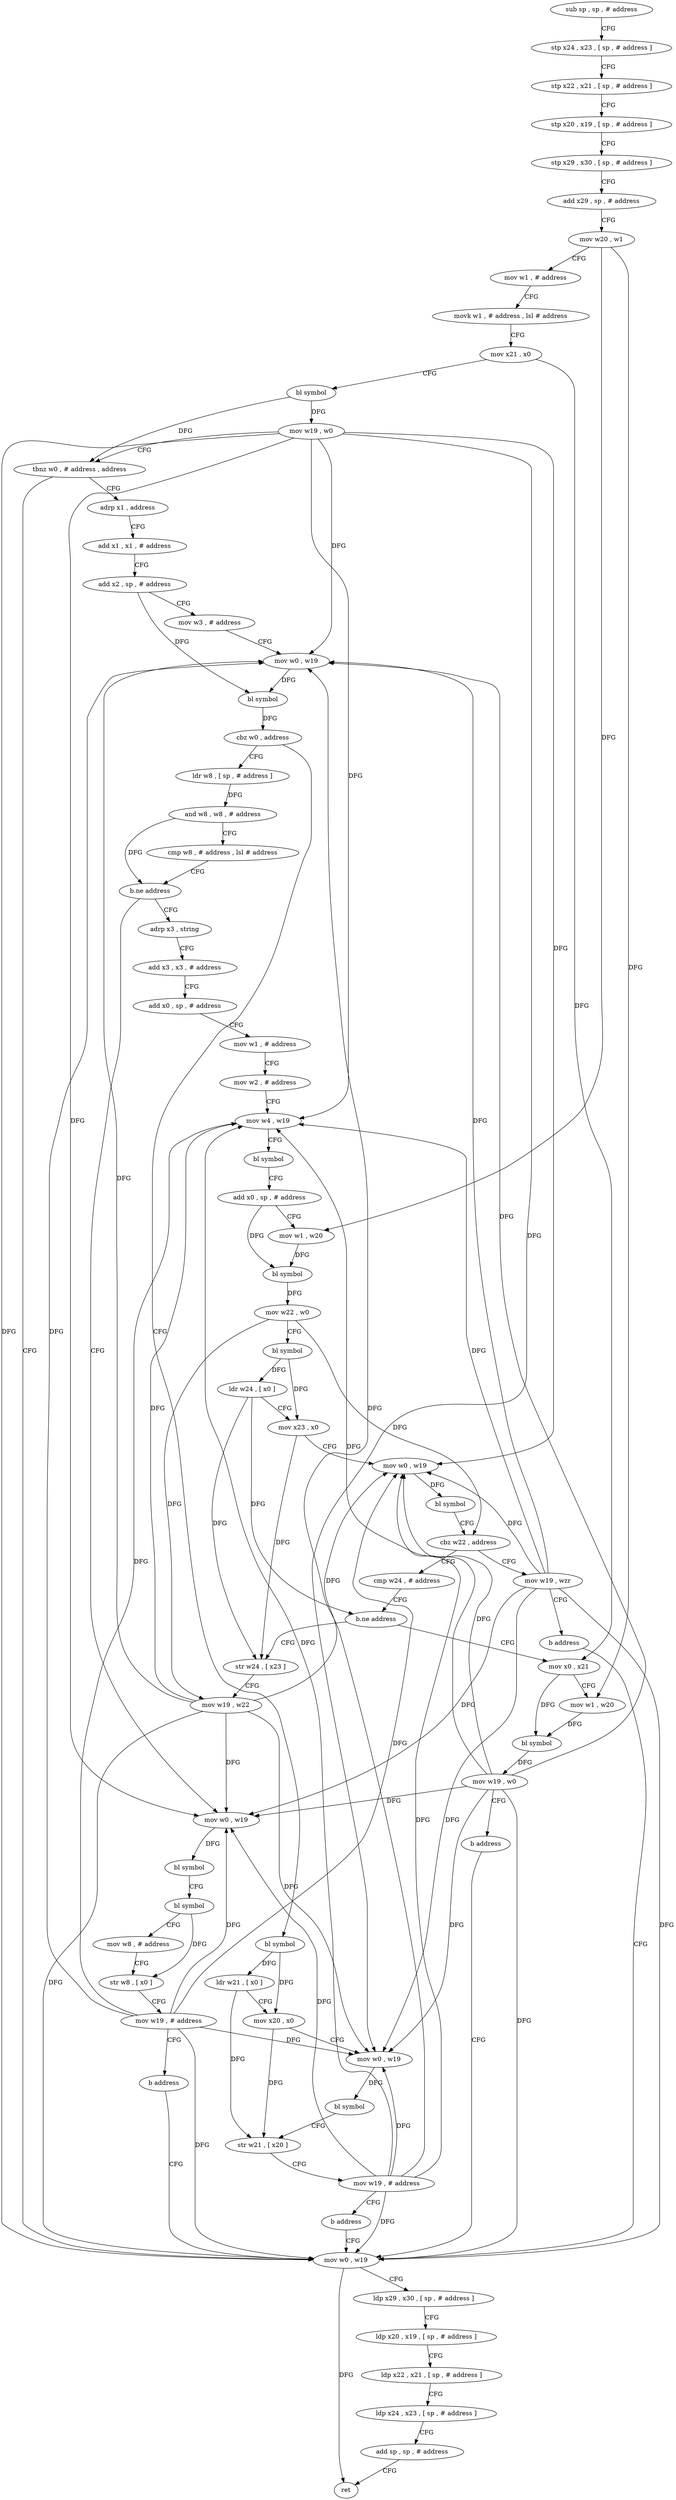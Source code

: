 digraph "func" {
"4271656" [label = "sub sp , sp , # address" ]
"4271660" [label = "stp x24 , x23 , [ sp , # address ]" ]
"4271664" [label = "stp x22 , x21 , [ sp , # address ]" ]
"4271668" [label = "stp x20 , x19 , [ sp , # address ]" ]
"4271672" [label = "stp x29 , x30 , [ sp , # address ]" ]
"4271676" [label = "add x29 , sp , # address" ]
"4271680" [label = "mov w20 , w1" ]
"4271684" [label = "mov w1 , # address" ]
"4271688" [label = "movk w1 , # address , lsl # address" ]
"4271692" [label = "mov x21 , x0" ]
"4271696" [label = "bl symbol" ]
"4271700" [label = "mov w19 , w0" ]
"4271704" [label = "tbnz w0 , # address , address" ]
"4271924" [label = "mov w0 , w19" ]
"4271708" [label = "adrp x1 , address" ]
"4271928" [label = "ldp x29 , x30 , [ sp , # address ]" ]
"4271932" [label = "ldp x20 , x19 , [ sp , # address ]" ]
"4271936" [label = "ldp x22 , x21 , [ sp , # address ]" ]
"4271940" [label = "ldp x24 , x23 , [ sp , # address ]" ]
"4271944" [label = "add sp , sp , # address" ]
"4271948" [label = "ret" ]
"4271712" [label = "add x1 , x1 , # address" ]
"4271716" [label = "add x2 , sp , # address" ]
"4271720" [label = "mov w3 , # address" ]
"4271724" [label = "mov w0 , w19" ]
"4271728" [label = "bl symbol" ]
"4271732" [label = "cbz w0 , address" ]
"4271768" [label = "ldr w8 , [ sp , # address ]" ]
"4271736" [label = "bl symbol" ]
"4271772" [label = "and w8 , w8 , # address" ]
"4271776" [label = "cmp w8 , # address , lsl # address" ]
"4271780" [label = "b.ne address" ]
"4271812" [label = "adrp x3 , string" ]
"4271784" [label = "mov w0 , w19" ]
"4271740" [label = "ldr w21 , [ x0 ]" ]
"4271744" [label = "mov x20 , x0" ]
"4271748" [label = "mov w0 , w19" ]
"4271752" [label = "bl symbol" ]
"4271756" [label = "str w21 , [ x20 ]" ]
"4271760" [label = "mov w19 , # address" ]
"4271764" [label = "b address" ]
"4271816" [label = "add x3 , x3 , # address" ]
"4271820" [label = "add x0 , sp , # address" ]
"4271824" [label = "mov w1 , # address" ]
"4271828" [label = "mov w2 , # address" ]
"4271832" [label = "mov w4 , w19" ]
"4271836" [label = "bl symbol" ]
"4271840" [label = "add x0 , sp , # address" ]
"4271844" [label = "mov w1 , w20" ]
"4271848" [label = "bl symbol" ]
"4271852" [label = "mov w22 , w0" ]
"4271856" [label = "bl symbol" ]
"4271860" [label = "ldr w24 , [ x0 ]" ]
"4271864" [label = "mov x23 , x0" ]
"4271868" [label = "mov w0 , w19" ]
"4271872" [label = "bl symbol" ]
"4271876" [label = "cbz w22 , address" ]
"4271908" [label = "mov w19 , wzr" ]
"4271880" [label = "cmp w24 , # address" ]
"4271788" [label = "bl symbol" ]
"4271792" [label = "bl symbol" ]
"4271796" [label = "mov w8 , # address" ]
"4271800" [label = "str w8 , [ x0 ]" ]
"4271804" [label = "mov w19 , # address" ]
"4271808" [label = "b address" ]
"4271912" [label = "b address" ]
"4271884" [label = "b.ne address" ]
"4271916" [label = "str w24 , [ x23 ]" ]
"4271888" [label = "mov x0 , x21" ]
"4271920" [label = "mov w19 , w22" ]
"4271892" [label = "mov w1 , w20" ]
"4271896" [label = "bl symbol" ]
"4271900" [label = "mov w19 , w0" ]
"4271904" [label = "b address" ]
"4271656" -> "4271660" [ label = "CFG" ]
"4271660" -> "4271664" [ label = "CFG" ]
"4271664" -> "4271668" [ label = "CFG" ]
"4271668" -> "4271672" [ label = "CFG" ]
"4271672" -> "4271676" [ label = "CFG" ]
"4271676" -> "4271680" [ label = "CFG" ]
"4271680" -> "4271684" [ label = "CFG" ]
"4271680" -> "4271844" [ label = "DFG" ]
"4271680" -> "4271892" [ label = "DFG" ]
"4271684" -> "4271688" [ label = "CFG" ]
"4271688" -> "4271692" [ label = "CFG" ]
"4271692" -> "4271696" [ label = "CFG" ]
"4271692" -> "4271888" [ label = "DFG" ]
"4271696" -> "4271700" [ label = "DFG" ]
"4271696" -> "4271704" [ label = "DFG" ]
"4271700" -> "4271704" [ label = "CFG" ]
"4271700" -> "4271924" [ label = "DFG" ]
"4271700" -> "4271724" [ label = "DFG" ]
"4271700" -> "4271748" [ label = "DFG" ]
"4271700" -> "4271832" [ label = "DFG" ]
"4271700" -> "4271868" [ label = "DFG" ]
"4271700" -> "4271784" [ label = "DFG" ]
"4271704" -> "4271924" [ label = "CFG" ]
"4271704" -> "4271708" [ label = "CFG" ]
"4271924" -> "4271928" [ label = "CFG" ]
"4271924" -> "4271948" [ label = "DFG" ]
"4271708" -> "4271712" [ label = "CFG" ]
"4271928" -> "4271932" [ label = "CFG" ]
"4271932" -> "4271936" [ label = "CFG" ]
"4271936" -> "4271940" [ label = "CFG" ]
"4271940" -> "4271944" [ label = "CFG" ]
"4271944" -> "4271948" [ label = "CFG" ]
"4271712" -> "4271716" [ label = "CFG" ]
"4271716" -> "4271720" [ label = "CFG" ]
"4271716" -> "4271728" [ label = "DFG" ]
"4271720" -> "4271724" [ label = "CFG" ]
"4271724" -> "4271728" [ label = "DFG" ]
"4271728" -> "4271732" [ label = "DFG" ]
"4271732" -> "4271768" [ label = "CFG" ]
"4271732" -> "4271736" [ label = "CFG" ]
"4271768" -> "4271772" [ label = "DFG" ]
"4271736" -> "4271740" [ label = "DFG" ]
"4271736" -> "4271744" [ label = "DFG" ]
"4271772" -> "4271776" [ label = "CFG" ]
"4271772" -> "4271780" [ label = "DFG" ]
"4271776" -> "4271780" [ label = "CFG" ]
"4271780" -> "4271812" [ label = "CFG" ]
"4271780" -> "4271784" [ label = "CFG" ]
"4271812" -> "4271816" [ label = "CFG" ]
"4271784" -> "4271788" [ label = "DFG" ]
"4271740" -> "4271744" [ label = "CFG" ]
"4271740" -> "4271756" [ label = "DFG" ]
"4271744" -> "4271748" [ label = "CFG" ]
"4271744" -> "4271756" [ label = "DFG" ]
"4271748" -> "4271752" [ label = "DFG" ]
"4271752" -> "4271756" [ label = "CFG" ]
"4271756" -> "4271760" [ label = "CFG" ]
"4271760" -> "4271764" [ label = "CFG" ]
"4271760" -> "4271924" [ label = "DFG" ]
"4271760" -> "4271724" [ label = "DFG" ]
"4271760" -> "4271748" [ label = "DFG" ]
"4271760" -> "4271832" [ label = "DFG" ]
"4271760" -> "4271868" [ label = "DFG" ]
"4271760" -> "4271784" [ label = "DFG" ]
"4271764" -> "4271924" [ label = "CFG" ]
"4271816" -> "4271820" [ label = "CFG" ]
"4271820" -> "4271824" [ label = "CFG" ]
"4271824" -> "4271828" [ label = "CFG" ]
"4271828" -> "4271832" [ label = "CFG" ]
"4271832" -> "4271836" [ label = "CFG" ]
"4271836" -> "4271840" [ label = "CFG" ]
"4271840" -> "4271844" [ label = "CFG" ]
"4271840" -> "4271848" [ label = "DFG" ]
"4271844" -> "4271848" [ label = "DFG" ]
"4271848" -> "4271852" [ label = "DFG" ]
"4271852" -> "4271856" [ label = "CFG" ]
"4271852" -> "4271876" [ label = "DFG" ]
"4271852" -> "4271920" [ label = "DFG" ]
"4271856" -> "4271860" [ label = "DFG" ]
"4271856" -> "4271864" [ label = "DFG" ]
"4271860" -> "4271864" [ label = "CFG" ]
"4271860" -> "4271884" [ label = "DFG" ]
"4271860" -> "4271916" [ label = "DFG" ]
"4271864" -> "4271868" [ label = "CFG" ]
"4271864" -> "4271916" [ label = "DFG" ]
"4271868" -> "4271872" [ label = "DFG" ]
"4271872" -> "4271876" [ label = "CFG" ]
"4271876" -> "4271908" [ label = "CFG" ]
"4271876" -> "4271880" [ label = "CFG" ]
"4271908" -> "4271912" [ label = "CFG" ]
"4271908" -> "4271924" [ label = "DFG" ]
"4271908" -> "4271724" [ label = "DFG" ]
"4271908" -> "4271748" [ label = "DFG" ]
"4271908" -> "4271832" [ label = "DFG" ]
"4271908" -> "4271868" [ label = "DFG" ]
"4271908" -> "4271784" [ label = "DFG" ]
"4271880" -> "4271884" [ label = "CFG" ]
"4271788" -> "4271792" [ label = "CFG" ]
"4271792" -> "4271796" [ label = "CFG" ]
"4271792" -> "4271800" [ label = "DFG" ]
"4271796" -> "4271800" [ label = "CFG" ]
"4271800" -> "4271804" [ label = "CFG" ]
"4271804" -> "4271808" [ label = "CFG" ]
"4271804" -> "4271924" [ label = "DFG" ]
"4271804" -> "4271724" [ label = "DFG" ]
"4271804" -> "4271748" [ label = "DFG" ]
"4271804" -> "4271832" [ label = "DFG" ]
"4271804" -> "4271868" [ label = "DFG" ]
"4271804" -> "4271784" [ label = "DFG" ]
"4271808" -> "4271924" [ label = "CFG" ]
"4271912" -> "4271924" [ label = "CFG" ]
"4271884" -> "4271916" [ label = "CFG" ]
"4271884" -> "4271888" [ label = "CFG" ]
"4271916" -> "4271920" [ label = "CFG" ]
"4271888" -> "4271892" [ label = "CFG" ]
"4271888" -> "4271896" [ label = "DFG" ]
"4271920" -> "4271924" [ label = "DFG" ]
"4271920" -> "4271724" [ label = "DFG" ]
"4271920" -> "4271748" [ label = "DFG" ]
"4271920" -> "4271832" [ label = "DFG" ]
"4271920" -> "4271868" [ label = "DFG" ]
"4271920" -> "4271784" [ label = "DFG" ]
"4271892" -> "4271896" [ label = "DFG" ]
"4271896" -> "4271900" [ label = "DFG" ]
"4271900" -> "4271904" [ label = "CFG" ]
"4271900" -> "4271924" [ label = "DFG" ]
"4271900" -> "4271724" [ label = "DFG" ]
"4271900" -> "4271748" [ label = "DFG" ]
"4271900" -> "4271832" [ label = "DFG" ]
"4271900" -> "4271868" [ label = "DFG" ]
"4271900" -> "4271784" [ label = "DFG" ]
"4271904" -> "4271924" [ label = "CFG" ]
}
